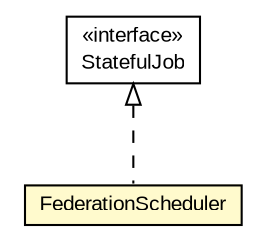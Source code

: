 #!/usr/local/bin/dot
#
# Class diagram 
# Generated by UMLGraph version R5_6-24-gf6e263 (http://www.umlgraph.org/)
#

digraph G {
	edge [fontname="arial",fontsize=10,labelfontname="arial",labelfontsize=10];
	node [fontname="arial",fontsize=10,shape=plaintext];
	nodesep=0.25;
	ranksep=0.5;
	// org.miloss.fgsms.auxsrv.FederationScheduler
	c384500 [label=<<table title="org.miloss.fgsms.auxsrv.FederationScheduler" border="0" cellborder="1" cellspacing="0" cellpadding="2" port="p" bgcolor="lemonChiffon" href="./FederationScheduler.html">
		<tr><td><table border="0" cellspacing="0" cellpadding="1">
<tr><td align="center" balign="center"> FederationScheduler </td></tr>
		</table></td></tr>
		</table>>, URL="./FederationScheduler.html", fontname="arial", fontcolor="black", fontsize=10.0];
	//org.miloss.fgsms.auxsrv.FederationScheduler implements org.quartz.StatefulJob
	c384581:p -> c384500:p [dir=back,arrowtail=empty,style=dashed];
	// org.quartz.StatefulJob
	c384581 [label=<<table title="org.quartz.StatefulJob" border="0" cellborder="1" cellspacing="0" cellpadding="2" port="p" href="http://java.sun.com/j2se/1.4.2/docs/api/org/quartz/StatefulJob.html">
		<tr><td><table border="0" cellspacing="0" cellpadding="1">
<tr><td align="center" balign="center"> &#171;interface&#187; </td></tr>
<tr><td align="center" balign="center"> StatefulJob </td></tr>
		</table></td></tr>
		</table>>, URL="http://java.sun.com/j2se/1.4.2/docs/api/org/quartz/StatefulJob.html", fontname="arial", fontcolor="black", fontsize=10.0];
}

